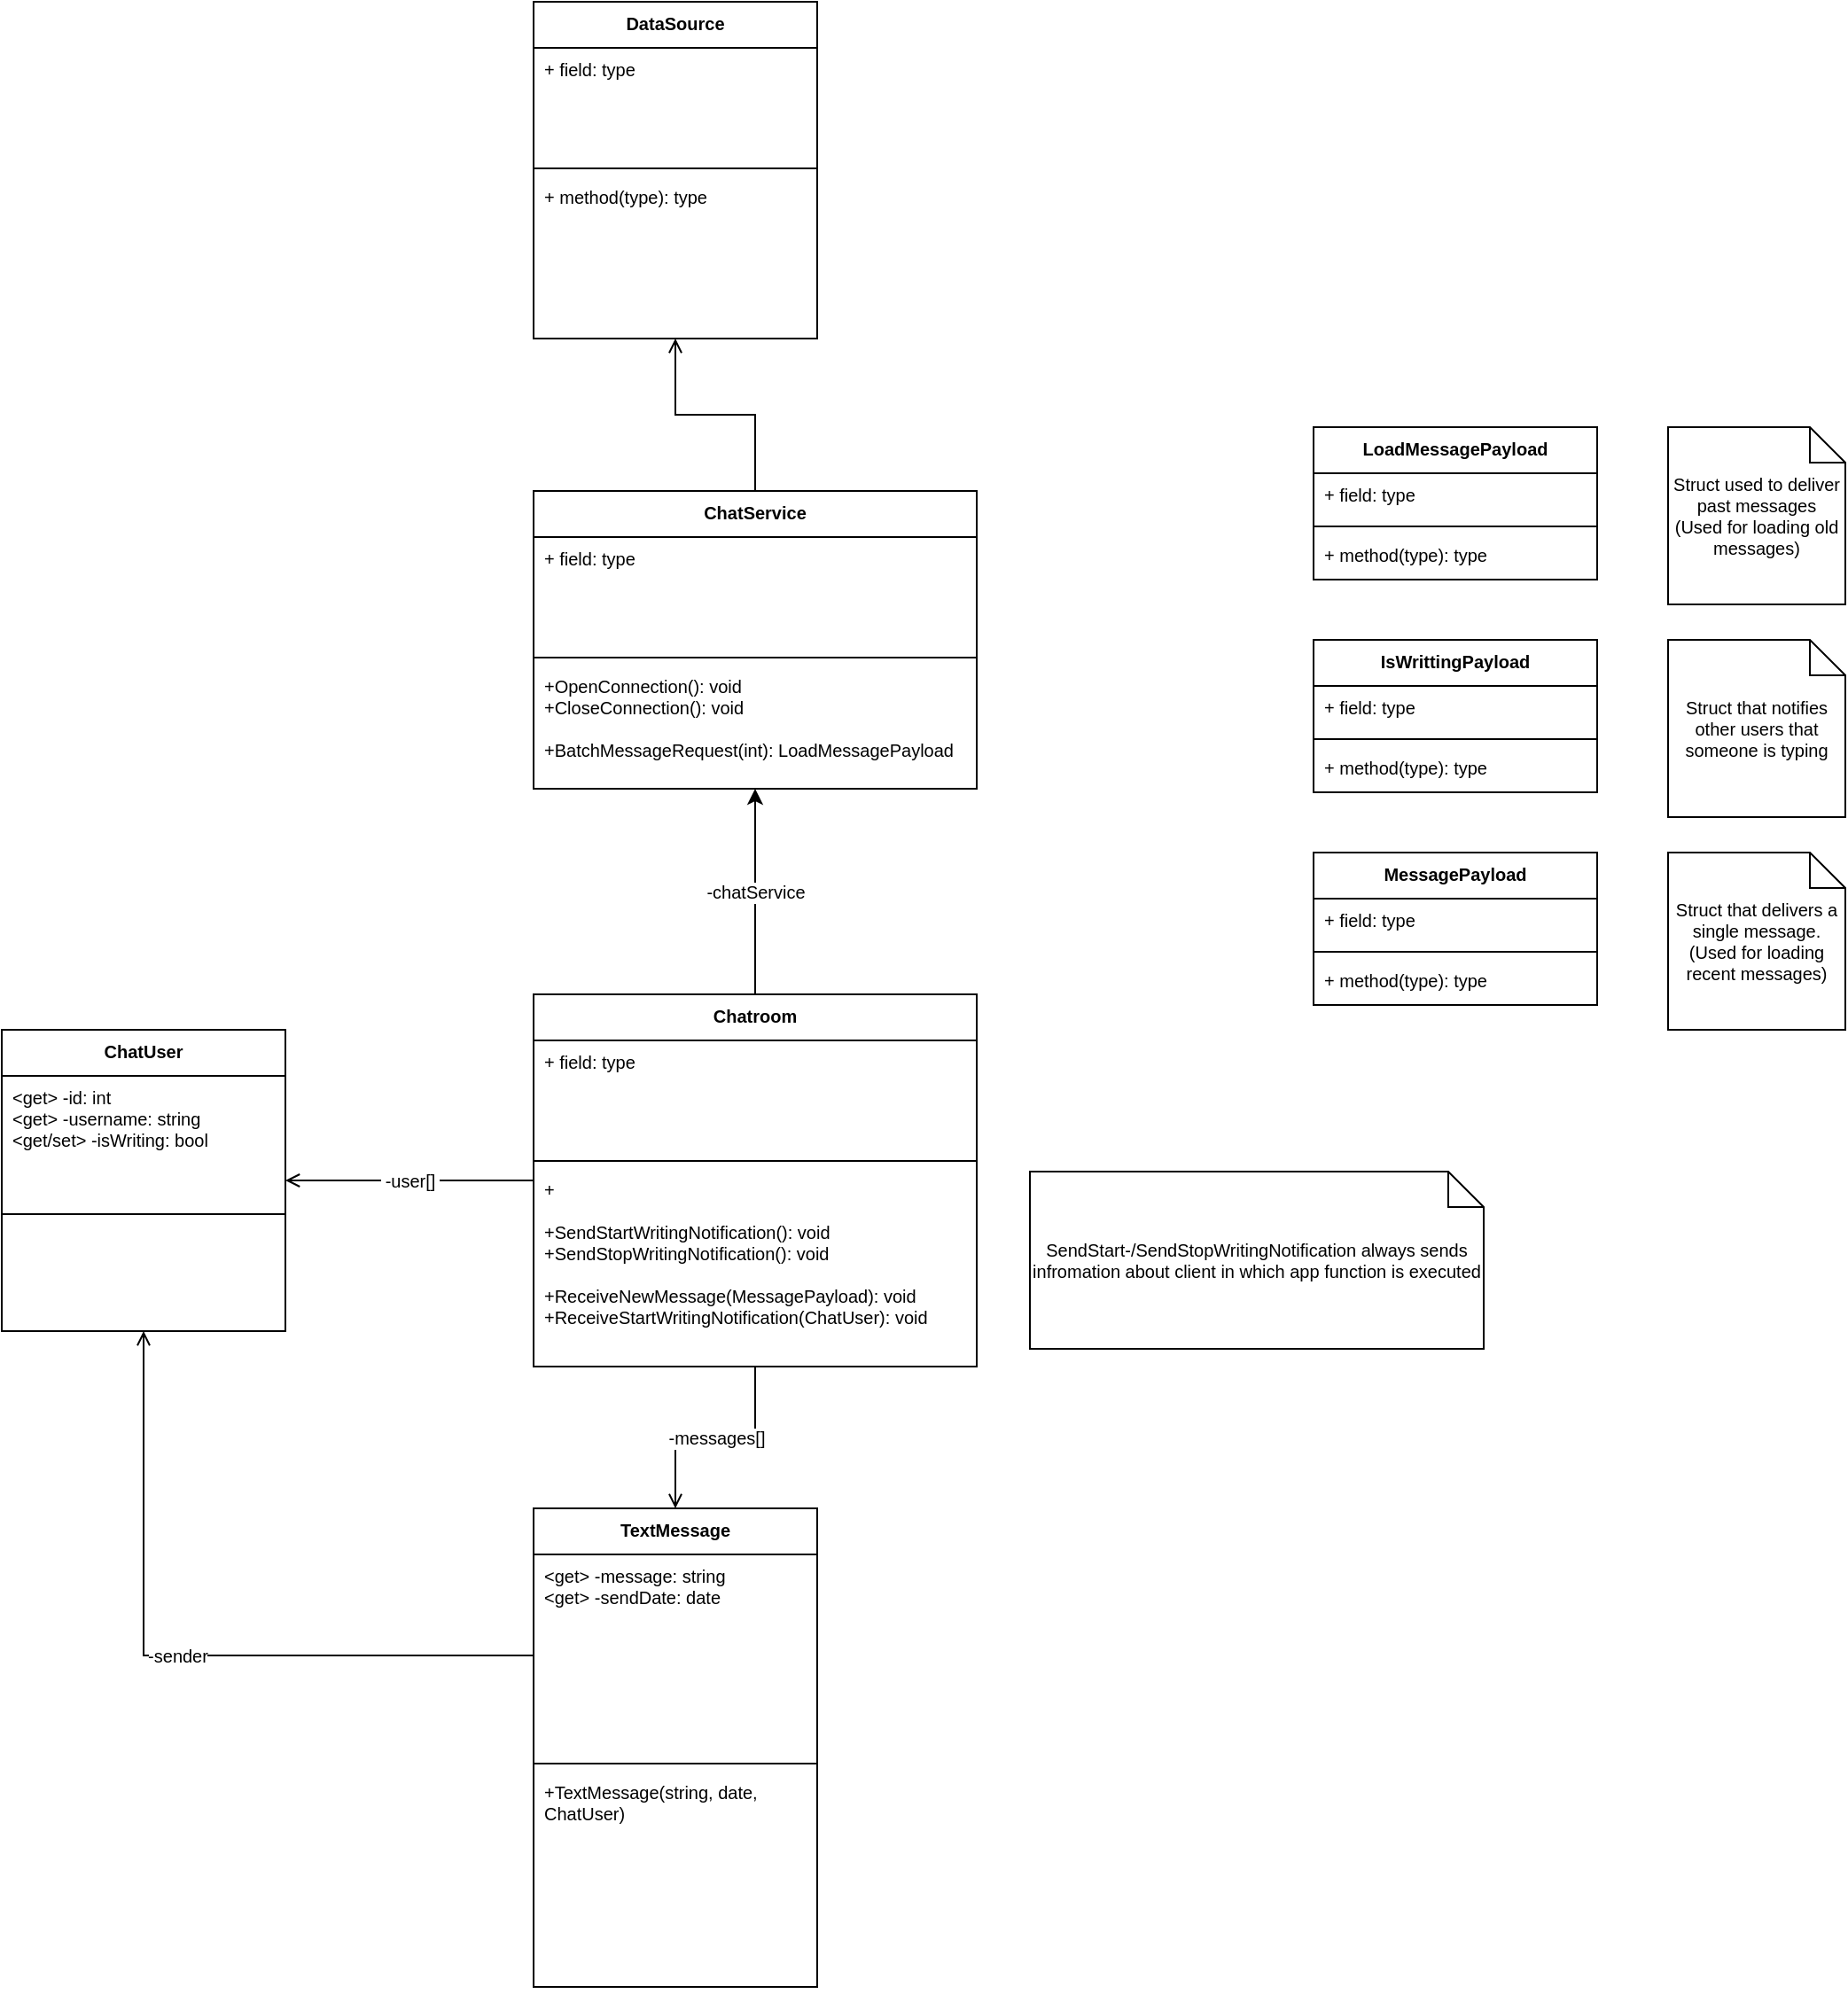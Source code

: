<mxfile version="24.0.7" type="github">
  <diagram name="Pagina-1" id="_BIcd2fGNGywZXepcDtC">
    <mxGraphModel dx="1816" dy="1678" grid="1" gridSize="10" guides="1" tooltips="1" connect="1" arrows="1" fold="1" page="1" pageScale="1" pageWidth="827" pageHeight="1169" math="0" shadow="0">
      <root>
        <mxCell id="0" />
        <mxCell id="1" parent="0" />
        <mxCell id="otVkLo7p5fC6BMHa_1EE-1" value="ChatUser" style="swimlane;fontStyle=1;align=center;verticalAlign=top;childLayout=stackLayout;horizontal=1;startSize=26;horizontalStack=0;resizeParent=1;resizeParentMax=0;resizeLast=0;collapsible=1;marginBottom=0;whiteSpace=wrap;html=1;fontSize=10;" parent="1" vertex="1">
          <mxGeometry x="-220" y="380" width="160" height="170" as="geometry" />
        </mxCell>
        <mxCell id="otVkLo7p5fC6BMHa_1EE-2" value="&lt;div&gt;&lt;span style=&quot;background-color: initial;&quot;&gt;&amp;lt;get&amp;gt; -id: int&lt;/span&gt;&lt;br&gt;&lt;/div&gt;&lt;div&gt;&amp;lt;get&amp;gt; -username: string&lt;div style=&quot;font-size: 10px;&quot;&gt;&amp;lt;get/set&amp;gt; -isWriting: bool&lt;/div&gt;&lt;div style=&quot;font-size: 10px;&quot;&gt;&lt;br style=&quot;font-size: 10px;&quot;&gt;&lt;/div&gt;&lt;div style=&quot;font-size: 10px;&quot;&gt;&lt;br style=&quot;font-size: 10px;&quot;&gt;&lt;/div&gt;&lt;/div&gt;" style="text;strokeColor=none;fillColor=none;align=left;verticalAlign=top;spacingLeft=4;spacingRight=4;overflow=hidden;rotatable=0;points=[[0,0.5],[1,0.5]];portConstraint=eastwest;whiteSpace=wrap;html=1;fontSize=10;" parent="otVkLo7p5fC6BMHa_1EE-1" vertex="1">
          <mxGeometry y="26" width="160" height="74" as="geometry" />
        </mxCell>
        <mxCell id="otVkLo7p5fC6BMHa_1EE-3" value="" style="line;strokeWidth=1;fillColor=none;align=left;verticalAlign=middle;spacingTop=-1;spacingLeft=3;spacingRight=3;rotatable=0;labelPosition=right;points=[];portConstraint=eastwest;strokeColor=inherit;fontSize=10;" parent="otVkLo7p5fC6BMHa_1EE-1" vertex="1">
          <mxGeometry y="100" width="160" height="8" as="geometry" />
        </mxCell>
        <mxCell id="otVkLo7p5fC6BMHa_1EE-4" value="&amp;nbsp;" style="text;strokeColor=none;fillColor=none;align=left;verticalAlign=top;spacingLeft=4;spacingRight=4;overflow=hidden;rotatable=0;points=[[0,0.5],[1,0.5]];portConstraint=eastwest;whiteSpace=wrap;html=1;fontSize=10;" parent="otVkLo7p5fC6BMHa_1EE-1" vertex="1">
          <mxGeometry y="108" width="160" height="62" as="geometry" />
        </mxCell>
        <mxCell id="oJ9yVa5YV7pGG5SNaFQi-9" style="edgeStyle=orthogonalEdgeStyle;rounded=0;orthogonalLoop=1;jettySize=auto;html=1;endArrow=open;endFill=0;" edge="1" parent="1" source="otVkLo7p5fC6BMHa_1EE-5" target="oJ9yVa5YV7pGG5SNaFQi-4">
          <mxGeometry relative="1" as="geometry" />
        </mxCell>
        <mxCell id="otVkLo7p5fC6BMHa_1EE-5" value="Chat&lt;span style=&quot;background-color: initial; font-size: 10px;&quot;&gt;Service&lt;/span&gt;" style="swimlane;fontStyle=1;align=center;verticalAlign=top;childLayout=stackLayout;horizontal=1;startSize=26;horizontalStack=0;resizeParent=1;resizeParentMax=0;resizeLast=0;collapsible=1;marginBottom=0;whiteSpace=wrap;html=1;fontSize=10;" parent="1" vertex="1">
          <mxGeometry x="80" y="76" width="250" height="168" as="geometry" />
        </mxCell>
        <mxCell id="otVkLo7p5fC6BMHa_1EE-6" value="+ field: type&lt;div&gt;&lt;br&gt;&lt;/div&gt;&lt;div&gt;&lt;br&gt;&lt;/div&gt;&lt;div&gt;&lt;br&gt;&lt;/div&gt;" style="text;strokeColor=none;fillColor=none;align=left;verticalAlign=top;spacingLeft=4;spacingRight=4;overflow=hidden;rotatable=0;points=[[0,0.5],[1,0.5]];portConstraint=eastwest;whiteSpace=wrap;html=1;fontSize=10;" parent="otVkLo7p5fC6BMHa_1EE-5" vertex="1">
          <mxGeometry y="26" width="250" height="64" as="geometry" />
        </mxCell>
        <mxCell id="otVkLo7p5fC6BMHa_1EE-7" value="" style="line;strokeWidth=1;fillColor=none;align=left;verticalAlign=middle;spacingTop=-1;spacingLeft=3;spacingRight=3;rotatable=0;labelPosition=right;points=[];portConstraint=eastwest;strokeColor=inherit;fontSize=10;" parent="otVkLo7p5fC6BMHa_1EE-5" vertex="1">
          <mxGeometry y="90" width="250" height="8" as="geometry" />
        </mxCell>
        <mxCell id="otVkLo7p5fC6BMHa_1EE-8" value="+OpenConnection(): void&lt;div&gt;+CloseConnection(): void&lt;/div&gt;&lt;div&gt;&lt;br&gt;&lt;/div&gt;&lt;div&gt;+BatchMessageRequest(int): LoadMessagePayload&lt;/div&gt;" style="text;strokeColor=none;fillColor=none;align=left;verticalAlign=top;spacingLeft=4;spacingRight=4;overflow=hidden;rotatable=0;points=[[0,0.5],[1,0.5]];portConstraint=eastwest;whiteSpace=wrap;html=1;fontSize=10;" parent="otVkLo7p5fC6BMHa_1EE-5" vertex="1">
          <mxGeometry y="98" width="250" height="70" as="geometry" />
        </mxCell>
        <mxCell id="oJ9yVa5YV7pGG5SNaFQi-1" value="-messages[]" style="edgeStyle=orthogonalEdgeStyle;rounded=0;orthogonalLoop=1;jettySize=auto;html=1;endArrow=open;endFill=0;fontSize=10;" edge="1" parent="1" source="otVkLo7p5fC6BMHa_1EE-9" target="otVkLo7p5fC6BMHa_1EE-13">
          <mxGeometry relative="1" as="geometry" />
        </mxCell>
        <mxCell id="oJ9yVa5YV7pGG5SNaFQi-2" value="&amp;nbsp;-user[]&amp;nbsp;" style="edgeStyle=orthogonalEdgeStyle;rounded=0;orthogonalLoop=1;jettySize=auto;html=1;endArrow=open;endFill=0;fontSize=10;" edge="1" parent="1" source="otVkLo7p5fC6BMHa_1EE-9" target="otVkLo7p5fC6BMHa_1EE-1">
          <mxGeometry relative="1" as="geometry" />
        </mxCell>
        <mxCell id="oJ9yVa5YV7pGG5SNaFQi-8" value="-chatService" style="edgeStyle=orthogonalEdgeStyle;rounded=0;orthogonalLoop=1;jettySize=auto;html=1;fontSize=10;" edge="1" parent="1" source="otVkLo7p5fC6BMHa_1EE-9" target="otVkLo7p5fC6BMHa_1EE-5">
          <mxGeometry relative="1" as="geometry" />
        </mxCell>
        <mxCell id="otVkLo7p5fC6BMHa_1EE-9" value="Chatroom" style="swimlane;fontStyle=1;align=center;verticalAlign=top;childLayout=stackLayout;horizontal=1;startSize=26;horizontalStack=0;resizeParent=1;resizeParentMax=0;resizeLast=0;collapsible=1;marginBottom=0;whiteSpace=wrap;html=1;fontSize=10;" parent="1" vertex="1">
          <mxGeometry x="80" y="360" width="250" height="210" as="geometry" />
        </mxCell>
        <mxCell id="otVkLo7p5fC6BMHa_1EE-10" value="+ field: type" style="text;strokeColor=none;fillColor=none;align=left;verticalAlign=top;spacingLeft=4;spacingRight=4;overflow=hidden;rotatable=0;points=[[0,0.5],[1,0.5]];portConstraint=eastwest;whiteSpace=wrap;html=1;fontSize=10;" parent="otVkLo7p5fC6BMHa_1EE-9" vertex="1">
          <mxGeometry y="26" width="250" height="64" as="geometry" />
        </mxCell>
        <mxCell id="otVkLo7p5fC6BMHa_1EE-11" value="" style="line;strokeWidth=1;fillColor=none;align=left;verticalAlign=middle;spacingTop=-1;spacingLeft=3;spacingRight=3;rotatable=0;labelPosition=right;points=[];portConstraint=eastwest;strokeColor=inherit;fontSize=10;" parent="otVkLo7p5fC6BMHa_1EE-9" vertex="1">
          <mxGeometry y="90" width="250" height="8" as="geometry" />
        </mxCell>
        <mxCell id="otVkLo7p5fC6BMHa_1EE-12" value="+&lt;div&gt;&lt;br&gt;&lt;/div&gt;&lt;div&gt;+SendStartWritingNotification(): void&lt;br&gt;&lt;/div&gt;&lt;div&gt;&lt;span style=&quot;background-color: initial;&quot;&gt;+SendStopWritingNotification(): void&lt;/span&gt;&lt;br&gt;&lt;/div&gt;&lt;div&gt;&lt;span style=&quot;background-color: initial;&quot;&gt;&lt;br&gt;&lt;/span&gt;&lt;/div&gt;&lt;div&gt;&lt;div&gt;+ReceiveNewMessage(MessagePayload): void&lt;/div&gt;&lt;div&gt;+ReceiveStartWritingNotification(ChatUser): void&lt;/div&gt;&lt;/div&gt;" style="text;strokeColor=none;fillColor=none;align=left;verticalAlign=top;spacingLeft=4;spacingRight=4;overflow=hidden;rotatable=0;points=[[0,0.5],[1,0.5]];portConstraint=eastwest;whiteSpace=wrap;html=1;fontSize=10;" parent="otVkLo7p5fC6BMHa_1EE-9" vertex="1">
          <mxGeometry y="98" width="250" height="112" as="geometry" />
        </mxCell>
        <mxCell id="otVkLo7p5fC6BMHa_1EE-13" value="TextMessage" style="swimlane;fontStyle=1;align=center;verticalAlign=top;childLayout=stackLayout;horizontal=1;startSize=26;horizontalStack=0;resizeParent=1;resizeParentMax=0;resizeLast=0;collapsible=1;marginBottom=0;whiteSpace=wrap;html=1;fontSize=10;" parent="1" vertex="1">
          <mxGeometry x="80" y="650" width="160" height="270" as="geometry" />
        </mxCell>
        <mxCell id="otVkLo7p5fC6BMHa_1EE-14" value="&amp;lt;get&amp;gt; -message: string&lt;div&gt;&amp;lt;get&amp;gt; -sendDate: date&lt;/div&gt;" style="text;strokeColor=none;fillColor=none;align=left;verticalAlign=top;spacingLeft=4;spacingRight=4;overflow=hidden;rotatable=0;points=[[0,0.5],[1,0.5]];portConstraint=eastwest;whiteSpace=wrap;html=1;fontSize=10;" parent="otVkLo7p5fC6BMHa_1EE-13" vertex="1">
          <mxGeometry y="26" width="160" height="114" as="geometry" />
        </mxCell>
        <mxCell id="otVkLo7p5fC6BMHa_1EE-15" value="" style="line;strokeWidth=1;fillColor=none;align=left;verticalAlign=middle;spacingTop=-1;spacingLeft=3;spacingRight=3;rotatable=0;labelPosition=right;points=[];portConstraint=eastwest;strokeColor=inherit;fontSize=10;" parent="otVkLo7p5fC6BMHa_1EE-13" vertex="1">
          <mxGeometry y="140" width="160" height="8" as="geometry" />
        </mxCell>
        <mxCell id="otVkLo7p5fC6BMHa_1EE-16" value="+TextMessage(string, date, ChatUser)" style="text;strokeColor=none;fillColor=none;align=left;verticalAlign=top;spacingLeft=4;spacingRight=4;overflow=hidden;rotatable=0;points=[[0,0.5],[1,0.5]];portConstraint=eastwest;whiteSpace=wrap;html=1;fontSize=10;" parent="otVkLo7p5fC6BMHa_1EE-13" vertex="1">
          <mxGeometry y="148" width="160" height="122" as="geometry" />
        </mxCell>
        <mxCell id="otVkLo7p5fC6BMHa_1EE-17" value="LoadMessagePayload" style="swimlane;fontStyle=1;align=center;verticalAlign=top;childLayout=stackLayout;horizontal=1;startSize=26;horizontalStack=0;resizeParent=1;resizeParentMax=0;resizeLast=0;collapsible=1;marginBottom=0;whiteSpace=wrap;html=1;fontSize=10;" parent="1" vertex="1">
          <mxGeometry x="520" y="40" width="160" height="86" as="geometry" />
        </mxCell>
        <mxCell id="otVkLo7p5fC6BMHa_1EE-18" value="+ field: type" style="text;strokeColor=none;fillColor=none;align=left;verticalAlign=top;spacingLeft=4;spacingRight=4;overflow=hidden;rotatable=0;points=[[0,0.5],[1,0.5]];portConstraint=eastwest;whiteSpace=wrap;html=1;fontSize=10;" parent="otVkLo7p5fC6BMHa_1EE-17" vertex="1">
          <mxGeometry y="26" width="160" height="26" as="geometry" />
        </mxCell>
        <mxCell id="otVkLo7p5fC6BMHa_1EE-19" value="" style="line;strokeWidth=1;fillColor=none;align=left;verticalAlign=middle;spacingTop=-1;spacingLeft=3;spacingRight=3;rotatable=0;labelPosition=right;points=[];portConstraint=eastwest;strokeColor=inherit;fontSize=10;" parent="otVkLo7p5fC6BMHa_1EE-17" vertex="1">
          <mxGeometry y="52" width="160" height="8" as="geometry" />
        </mxCell>
        <mxCell id="otVkLo7p5fC6BMHa_1EE-20" value="+ method(type): type" style="text;strokeColor=none;fillColor=none;align=left;verticalAlign=top;spacingLeft=4;spacingRight=4;overflow=hidden;rotatable=0;points=[[0,0.5],[1,0.5]];portConstraint=eastwest;whiteSpace=wrap;html=1;fontSize=10;" parent="otVkLo7p5fC6BMHa_1EE-17" vertex="1">
          <mxGeometry y="60" width="160" height="26" as="geometry" />
        </mxCell>
        <mxCell id="otVkLo7p5fC6BMHa_1EE-22" value="Struct used to deliver past messages&lt;br style=&quot;font-size: 10px;&quot;&gt;(Used for loading old mes&lt;span style=&quot;background-color: initial; font-size: 10px;&quot;&gt;sages)&lt;/span&gt;" style="shape=note;size=20;whiteSpace=wrap;html=1;fontSize=10;" parent="1" vertex="1">
          <mxGeometry x="720" y="40" width="100" height="100" as="geometry" />
        </mxCell>
        <mxCell id="otVkLo7p5fC6BMHa_1EE-23" value="IsWrittingPayload" style="swimlane;fontStyle=1;align=center;verticalAlign=top;childLayout=stackLayout;horizontal=1;startSize=26;horizontalStack=0;resizeParent=1;resizeParentMax=0;resizeLast=0;collapsible=1;marginBottom=0;whiteSpace=wrap;html=1;fontSize=10;" parent="1" vertex="1">
          <mxGeometry x="520" y="160" width="160" height="86" as="geometry" />
        </mxCell>
        <mxCell id="otVkLo7p5fC6BMHa_1EE-24" value="+ field: type" style="text;strokeColor=none;fillColor=none;align=left;verticalAlign=top;spacingLeft=4;spacingRight=4;overflow=hidden;rotatable=0;points=[[0,0.5],[1,0.5]];portConstraint=eastwest;whiteSpace=wrap;html=1;fontSize=10;" parent="otVkLo7p5fC6BMHa_1EE-23" vertex="1">
          <mxGeometry y="26" width="160" height="26" as="geometry" />
        </mxCell>
        <mxCell id="otVkLo7p5fC6BMHa_1EE-25" value="" style="line;strokeWidth=1;fillColor=none;align=left;verticalAlign=middle;spacingTop=-1;spacingLeft=3;spacingRight=3;rotatable=0;labelPosition=right;points=[];portConstraint=eastwest;strokeColor=inherit;fontSize=10;" parent="otVkLo7p5fC6BMHa_1EE-23" vertex="1">
          <mxGeometry y="52" width="160" height="8" as="geometry" />
        </mxCell>
        <mxCell id="otVkLo7p5fC6BMHa_1EE-26" value="+ method(type): type" style="text;strokeColor=none;fillColor=none;align=left;verticalAlign=top;spacingLeft=4;spacingRight=4;overflow=hidden;rotatable=0;points=[[0,0.5],[1,0.5]];portConstraint=eastwest;whiteSpace=wrap;html=1;fontSize=10;" parent="otVkLo7p5fC6BMHa_1EE-23" vertex="1">
          <mxGeometry y="60" width="160" height="26" as="geometry" />
        </mxCell>
        <mxCell id="otVkLo7p5fC6BMHa_1EE-28" value="Struct that notifies other users that someone is typing" style="shape=note;size=20;whiteSpace=wrap;html=1;fontSize=10;" parent="1" vertex="1">
          <mxGeometry x="720" y="160" width="100" height="100" as="geometry" />
        </mxCell>
        <mxCell id="otVkLo7p5fC6BMHa_1EE-29" value="MessagePayload" style="swimlane;fontStyle=1;align=center;verticalAlign=top;childLayout=stackLayout;horizontal=1;startSize=26;horizontalStack=0;resizeParent=1;resizeParentMax=0;resizeLast=0;collapsible=1;marginBottom=0;whiteSpace=wrap;html=1;fontSize=10;" parent="1" vertex="1">
          <mxGeometry x="520" y="280" width="160" height="86" as="geometry" />
        </mxCell>
        <mxCell id="otVkLo7p5fC6BMHa_1EE-30" value="+ field: type" style="text;strokeColor=none;fillColor=none;align=left;verticalAlign=top;spacingLeft=4;spacingRight=4;overflow=hidden;rotatable=0;points=[[0,0.5],[1,0.5]];portConstraint=eastwest;whiteSpace=wrap;html=1;fontSize=10;" parent="otVkLo7p5fC6BMHa_1EE-29" vertex="1">
          <mxGeometry y="26" width="160" height="26" as="geometry" />
        </mxCell>
        <mxCell id="otVkLo7p5fC6BMHa_1EE-31" value="" style="line;strokeWidth=1;fillColor=none;align=left;verticalAlign=middle;spacingTop=-1;spacingLeft=3;spacingRight=3;rotatable=0;labelPosition=right;points=[];portConstraint=eastwest;strokeColor=inherit;fontSize=10;" parent="otVkLo7p5fC6BMHa_1EE-29" vertex="1">
          <mxGeometry y="52" width="160" height="8" as="geometry" />
        </mxCell>
        <mxCell id="otVkLo7p5fC6BMHa_1EE-32" value="+ method(type): type" style="text;strokeColor=none;fillColor=none;align=left;verticalAlign=top;spacingLeft=4;spacingRight=4;overflow=hidden;rotatable=0;points=[[0,0.5],[1,0.5]];portConstraint=eastwest;whiteSpace=wrap;html=1;fontSize=10;" parent="otVkLo7p5fC6BMHa_1EE-29" vertex="1">
          <mxGeometry y="60" width="160" height="26" as="geometry" />
        </mxCell>
        <mxCell id="otVkLo7p5fC6BMHa_1EE-33" value="Struct that delivers a single message.&lt;br style=&quot;font-size: 10px;&quot;&gt;(Used for loading recent messages)" style="shape=note;size=20;whiteSpace=wrap;html=1;fontSize=10;" parent="1" vertex="1">
          <mxGeometry x="720" y="280" width="100" height="100" as="geometry" />
        </mxCell>
        <mxCell id="oJ9yVa5YV7pGG5SNaFQi-3" value="-sender" style="edgeStyle=orthogonalEdgeStyle;rounded=0;orthogonalLoop=1;jettySize=auto;html=1;endArrow=open;endFill=0;fontSize=10;" edge="1" parent="1" source="otVkLo7p5fC6BMHa_1EE-14" target="otVkLo7p5fC6BMHa_1EE-1">
          <mxGeometry relative="1" as="geometry" />
        </mxCell>
        <mxCell id="oJ9yVa5YV7pGG5SNaFQi-4" value="DataSource" style="swimlane;fontStyle=1;align=center;verticalAlign=top;childLayout=stackLayout;horizontal=1;startSize=26;horizontalStack=0;resizeParent=1;resizeParentMax=0;resizeLast=0;collapsible=1;marginBottom=0;whiteSpace=wrap;html=1;fontSize=10;" vertex="1" parent="1">
          <mxGeometry x="80" y="-200" width="160" height="190" as="geometry" />
        </mxCell>
        <mxCell id="oJ9yVa5YV7pGG5SNaFQi-5" value="+ field: type" style="text;strokeColor=none;fillColor=none;align=left;verticalAlign=top;spacingLeft=4;spacingRight=4;overflow=hidden;rotatable=0;points=[[0,0.5],[1,0.5]];portConstraint=eastwest;whiteSpace=wrap;html=1;fontSize=10;" vertex="1" parent="oJ9yVa5YV7pGG5SNaFQi-4">
          <mxGeometry y="26" width="160" height="64" as="geometry" />
        </mxCell>
        <mxCell id="oJ9yVa5YV7pGG5SNaFQi-6" value="" style="line;strokeWidth=1;fillColor=none;align=left;verticalAlign=middle;spacingTop=-1;spacingLeft=3;spacingRight=3;rotatable=0;labelPosition=right;points=[];portConstraint=eastwest;strokeColor=inherit;fontSize=10;" vertex="1" parent="oJ9yVa5YV7pGG5SNaFQi-4">
          <mxGeometry y="90" width="160" height="8" as="geometry" />
        </mxCell>
        <mxCell id="oJ9yVa5YV7pGG5SNaFQi-7" value="+ method(type): type" style="text;strokeColor=none;fillColor=none;align=left;verticalAlign=top;spacingLeft=4;spacingRight=4;overflow=hidden;rotatable=0;points=[[0,0.5],[1,0.5]];portConstraint=eastwest;whiteSpace=wrap;html=1;fontSize=10;" vertex="1" parent="oJ9yVa5YV7pGG5SNaFQi-4">
          <mxGeometry y="98" width="160" height="92" as="geometry" />
        </mxCell>
        <mxCell id="oJ9yVa5YV7pGG5SNaFQi-10" value="SendStart-/SendStopWritingNotification always sends infromation about client in which app function is executed" style="shape=note;size=20;whiteSpace=wrap;html=1;fontSize=10;" vertex="1" parent="1">
          <mxGeometry x="360" y="460" width="256" height="100" as="geometry" />
        </mxCell>
      </root>
    </mxGraphModel>
  </diagram>
</mxfile>
